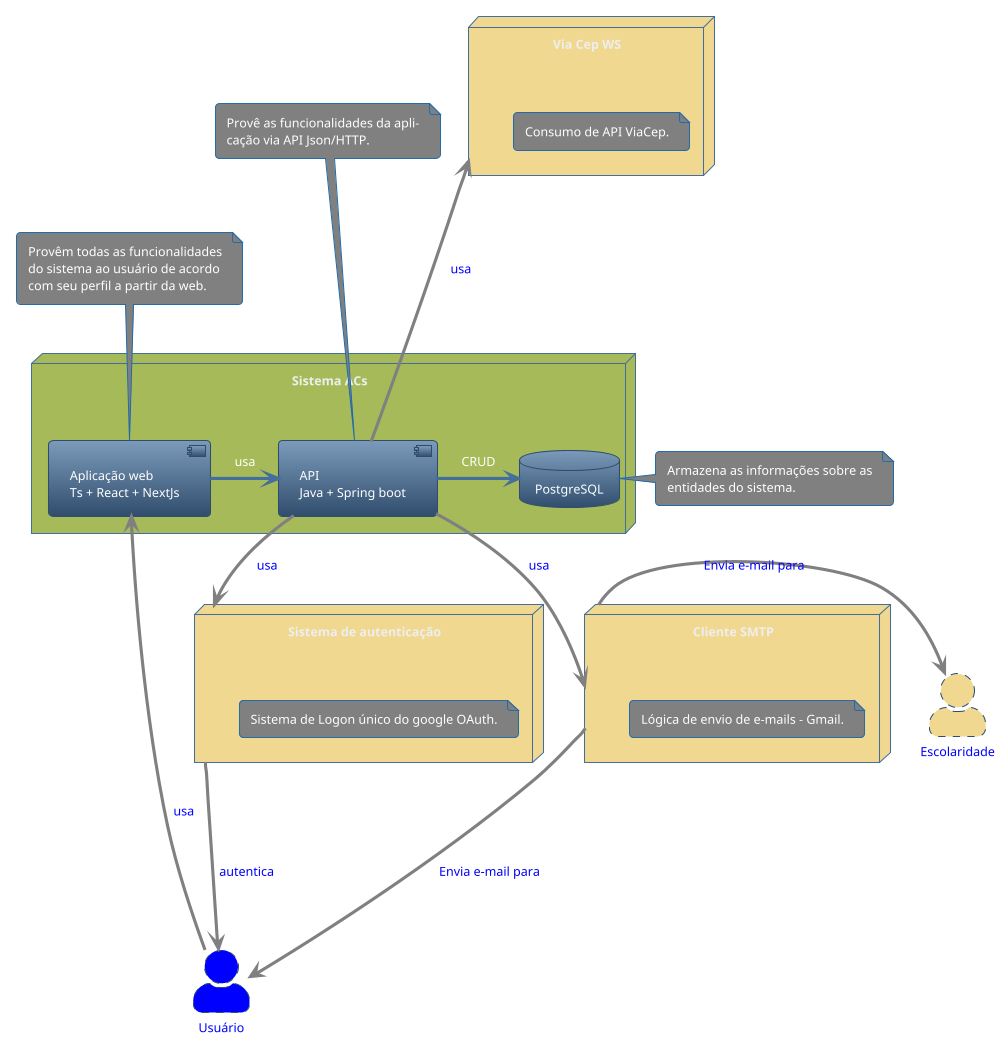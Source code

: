 @startuml Diagrama c2 - container
!theme spacelab
skinparam actorStyle awesome

node "Sistema ACs" #a7ba59 {
    [Aplicação web\nTs + React + NextJs] as front
    [API\nJava + Spring boot] as back
    database "PostgreSQL"

    front -right--> back: usa
    back -right--> PostgreSQL: CRUD
}

node "Cliente SMTP" as SMTP #f0d890 {
    note as N0 #Gray
        Lógica de envio de e-mails - Gmail.
    end note
}

node "Sistema de autenticação" as Auth #f0d890 {
    note as N1 #Gray
        Sistema de Logon único do google OAuth.
    end note
}

node "Via Cep WS" as ViaCep #f0d890 {
    note as N2 #Gray
        Consumo de API ViaCep.
    end note
}

note as front_note #Gray
    Provêm todas as funcionalidades
    do sistema ao usuário de acordo
    com seu perfil a partir da web.
end note

note as back_note #Gray
    Provê as funcionalidades da apli-
    cação via API Json/HTTP.
end note

note as db_note #Gray
    Armazena as informações sobre as
    entidades do sistema.
end note

front -up-> front_note #line:gray;
back -up--> back_note #line:gray;
PostgreSQL -right-> db_note #line:gray;

Actor Usuário #Blue;line.dashed;text:blue
Actor Escolaridade #f0d890;line.dashed;text:blue

back -down-> Auth #line:gray;text:blue : usa
back -down-> SMTP #line:gray;text:blue : usa
back -up--> ViaCep #line:gray;text:blue : usa
Usuário -up-> front #line:gray;text:blue : usa

Auth -> Usuário #line:gray;text:blue : autentica
SMTP -down--> Usuário #line:gray;text:blue : Envia e-mail para
SMTP -right-> Escolaridade #line:gray;text:blue : Envia e-mail para
@enduml